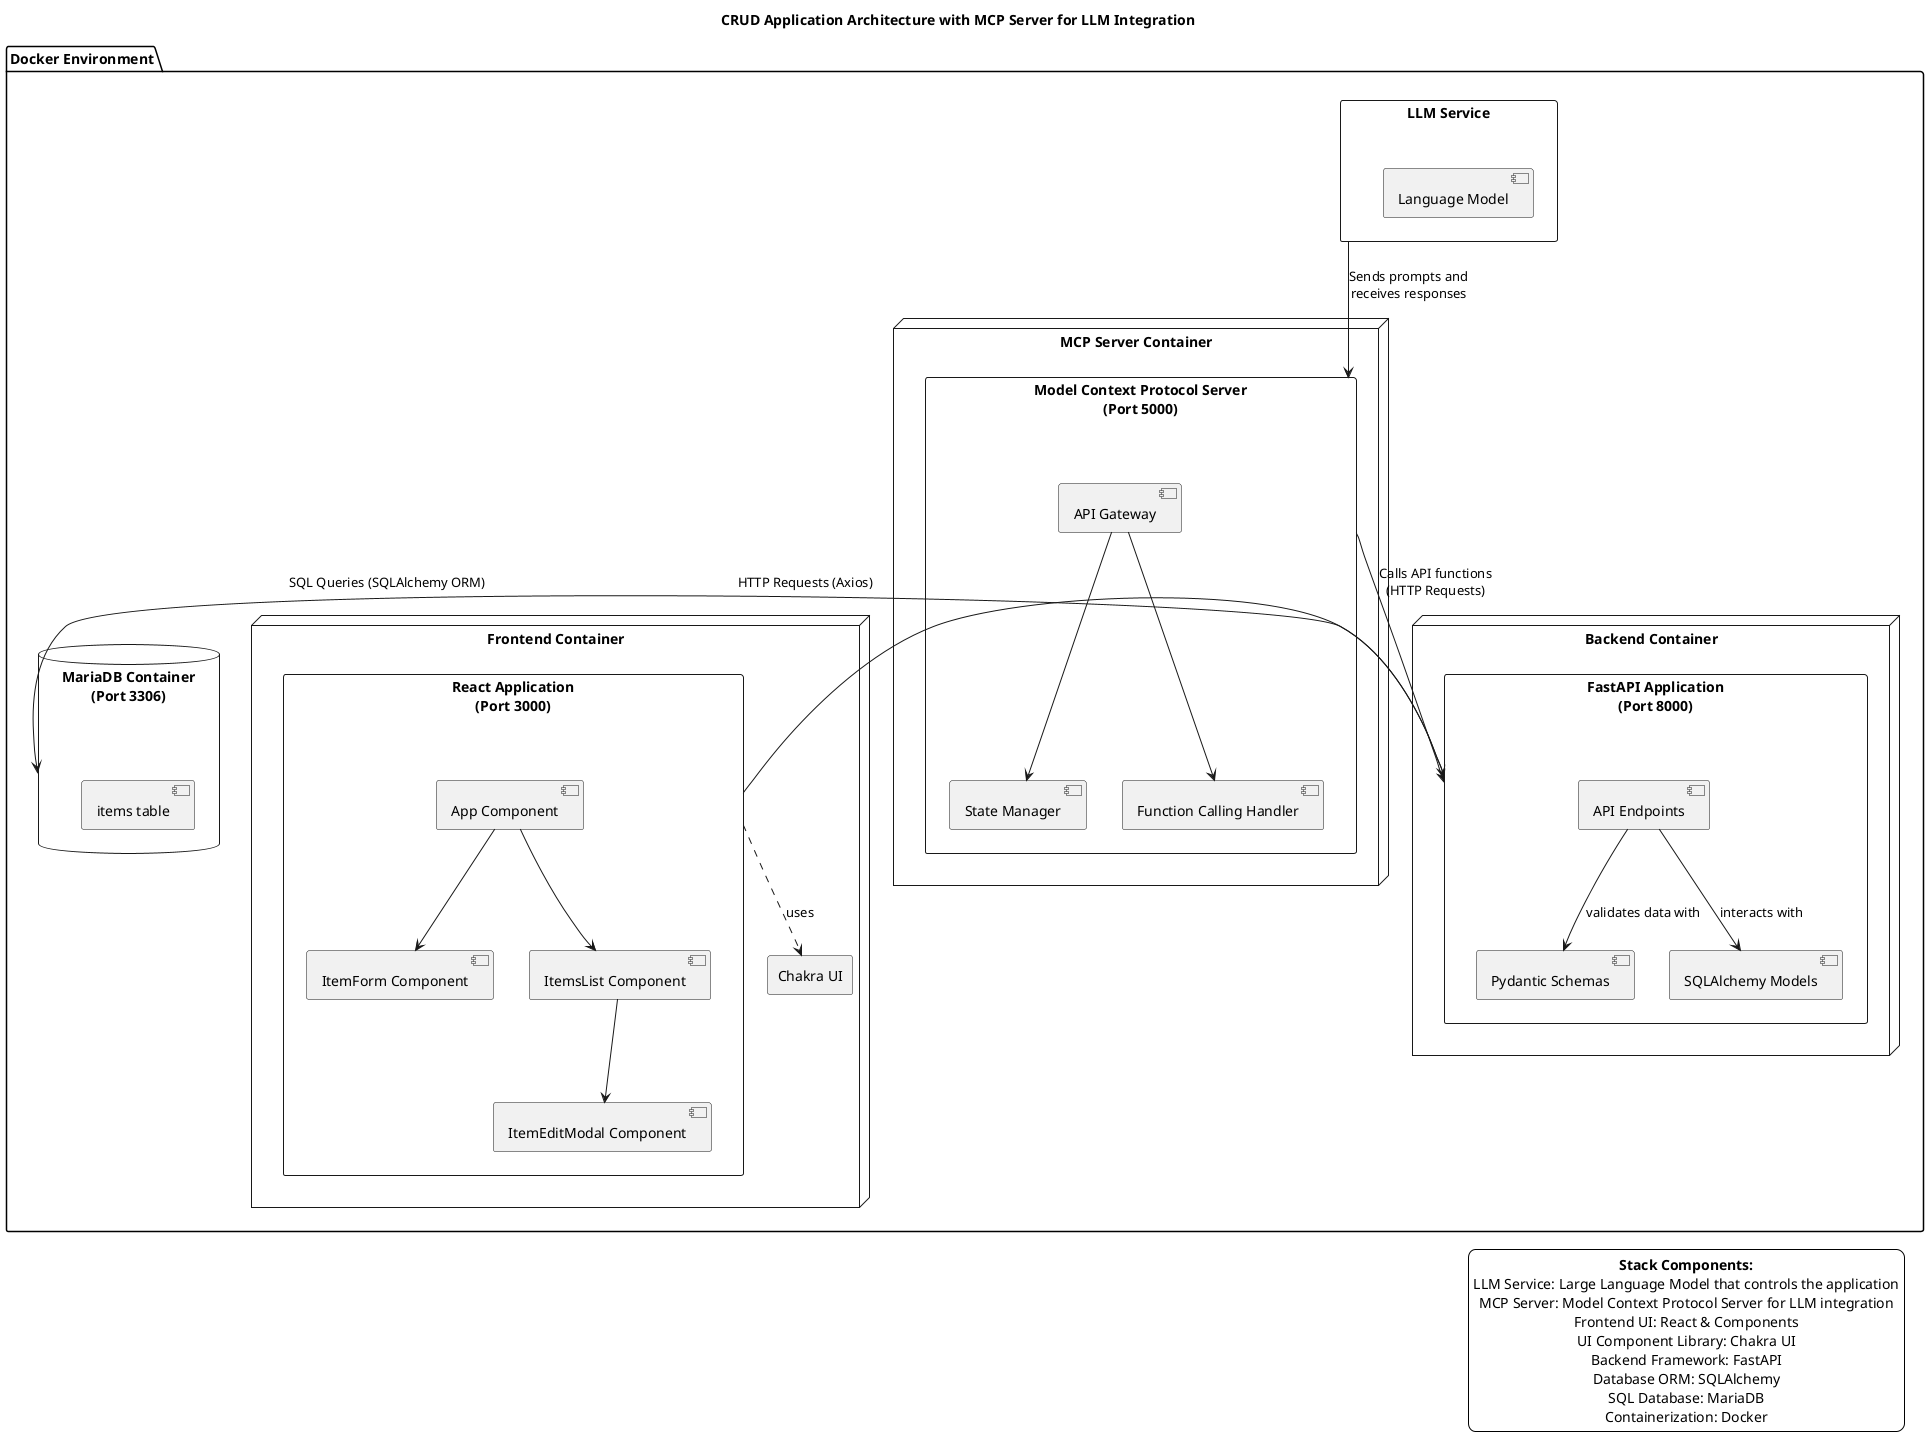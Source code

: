 @startuml CRUD-Application-Architecture-with-MCP

skinparam backgroundColor white
skinparam defaultTextAlignment center

title CRUD Application Architecture with MCP Server for LLM Integration

package "Docker Environment" as DockerEnv {
  rectangle "LLM Service" as LLM {
    [Language Model]
  }
  
  node "MCP Server Container" as MCPContainer {
    rectangle "Model Context Protocol Server\n(Port 5000)" as MCPServer {
      [API Gateway] as MCPGateway
      [State Manager] as StateManager
      [Function Calling Handler] as FunctionHandler
      
      MCPGateway --> StateManager
      MCPGateway --> FunctionHandler
    }
  }
  
  node "Frontend Container" as FrontendContainer {
    rectangle "React Application\n(Port 3000)" as ReactApp {
      [App Component] as AppComponent
      [ItemForm Component] as ItemFormComponent
      [ItemsList Component] as ItemsListComponent
      [ItemEditModal Component] as EditModalComponent
      
      AppComponent --> ItemFormComponent
      AppComponent --> ItemsListComponent
      ItemsListComponent --> EditModalComponent
    }
    
    rectangle "Chakra UI" as ChakraUI 
    ReactApp ..> ChakraUI : uses
  }
  
  node "Backend Container" as BackendContainer {
    rectangle "FastAPI Application\n(Port 8000)" as FastAPI {
      [API Endpoints] as APIEndpoints
      [Pydantic Schemas] as Schemas
      [SQLAlchemy Models] as Models
      
      APIEndpoints --> Schemas : validates data with
      APIEndpoints --> Models : interacts with
    }
  }
  
  database "MariaDB Container\n(Port 3306)" as MariaDB {
    [items table] as ItemsTable
  }
  
  ' Define interactions between containers
  LLM -down-> MCPServer : Sends prompts and\nreceives responses
  MCPServer -down-> FastAPI : Calls API functions\n(HTTP Requests)
  ReactApp -right-> FastAPI : HTTP Requests (Axios)
  FastAPI -right-> MariaDB : SQL Queries (SQLAlchemy ORM)
}

' Legend
legend right
  <b>Stack Components:</b>
  LLM Service: Large Language Model that controls the application
  MCP Server: Model Context Protocol Server for LLM integration
  Frontend UI: React & Components
  UI Component Library: Chakra UI
  Backend Framework: FastAPI
  Database ORM: SQLAlchemy
  SQL Database: MariaDB
  Containerization: Docker
endlegend

@enduml